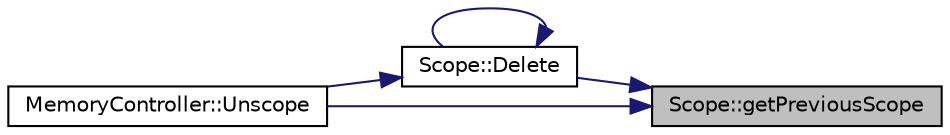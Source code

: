 digraph "Scope::getPreviousScope"
{
 // INTERACTIVE_SVG=YES
 // LATEX_PDF_SIZE
  edge [fontname="Helvetica",fontsize="10",labelfontname="Helvetica",labelfontsize="10"];
  node [fontname="Helvetica",fontsize="10",shape=record];
  rankdir="RL";
  Node1 [label="Scope::getPreviousScope",height=0.2,width=0.4,color="black", fillcolor="grey75", style="filled", fontcolor="black",tooltip=" "];
  Node1 -> Node2 [dir="back",color="midnightblue",fontsize="10",style="solid",fontname="Helvetica"];
  Node2 [label="Scope::Delete",height=0.2,width=0.4,color="black", fillcolor="white", style="filled",URL="$classScope.html#a148b2d8124ad1c29d8b62a3c2cdb1a51",tooltip=" "];
  Node2 -> Node2 [dir="back",color="midnightblue",fontsize="10",style="solid",fontname="Helvetica"];
  Node2 -> Node3 [dir="back",color="midnightblue",fontsize="10",style="solid",fontname="Helvetica"];
  Node3 [label="MemoryController::Unscope",height=0.2,width=0.4,color="black", fillcolor="white", style="filled",URL="$classMemoryController.html#a09dd944c90a90b721b7f52addc6aa7ba",tooltip="Close the actual escope."];
  Node1 -> Node3 [dir="back",color="midnightblue",fontsize="10",style="solid",fontname="Helvetica"];
}
